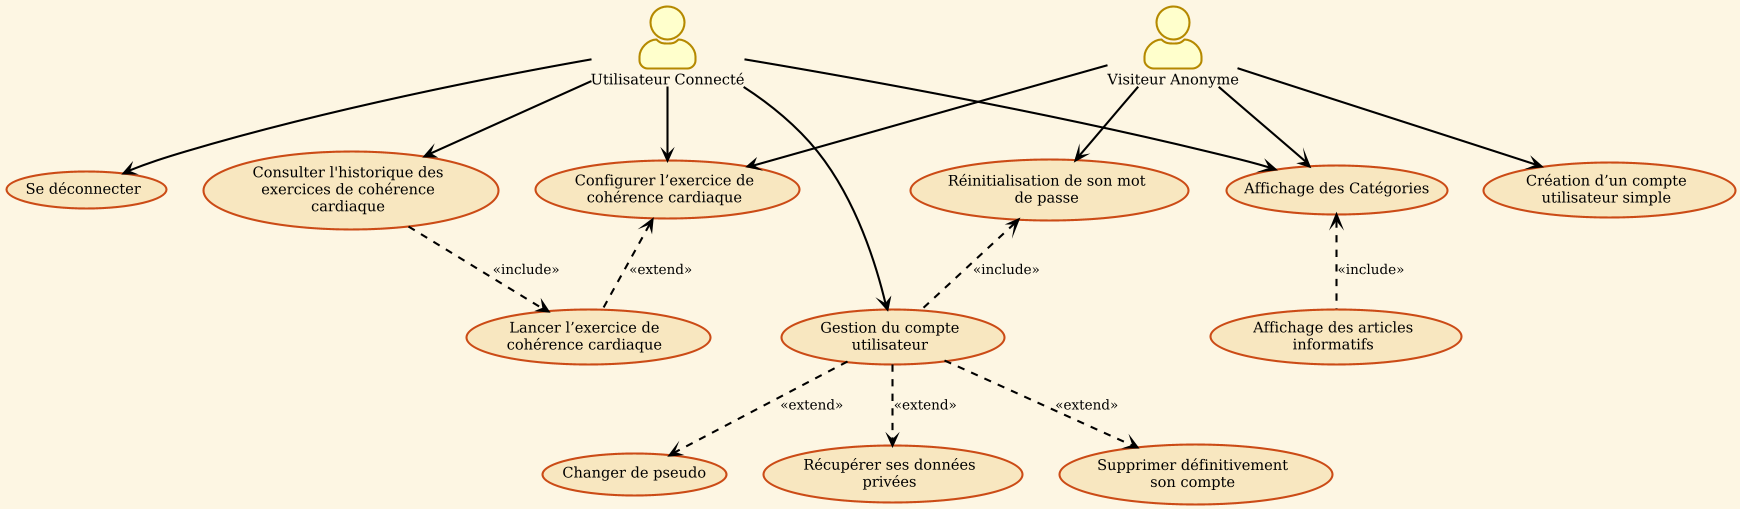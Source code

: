 @startuml

!theme sunlust


skinparam ArrowHeadColor black
skinparam ArrowColor black
skinparam Color black
skinparam actorStyle awesome

'left to right direction
actor "Visiteur Anonyme" as VA
actor "Utilisateur Connecté" as UC

usecase "Configurer l’exercice de cohérence cardiaque" as E1
usecase "Lancer l’exercice de cohérence cardiaque" as E2
usecase "Affichage des Catégories" as I1
usecase "Affichage des articles informatifs" as I4
usecase "Consulter l'historique des exercices de cohérence cardiaque" as I3
usecase "Création d’un compte utilisateur simple" as C1
usecase "Se déconnecter" as C6
usecase "Gestion du compte utilisateur" as C2
usecase "Réinitialisation de son mot de passe" as C5
usecase "Changer de pseudo" as C10
usecase "Récupérer ses données privées" as C8
usecase "Supprimer définitivement son compte" as C9

VA --> C1
VA --> E1
VA --> I1

UC --> C6
UC --> C2
UC --> I3
UC --> E1
UC --> I1

C2 ..> C8 : <<extend>>
C2 ..> C9 : <<extend>>
C2 ..> C10 : <<extend>>

E1 <.. E2 : <<extend>>
I3 ..> E2 : <<include>>

C5 <.. C2 : <<include>>
VA --> C5

I1 <.. I4 : <<include>>

newpage
!theme sunlust

skinparam ArrowHeadColor black
skinparam ArrowColor black
skinparam Color black
skinparam actorStyle awesome

actor "Administrateur" as Admin

usecase "Suppression d’un compte utilisateur" as C4
usecase "Désactivation d’un compte utilisateur" as C19
usecase "Supprimer une catégorie" as C13
usecase "Ajouter une catégorie" as C14
usecase "Lister les articles" as I2
usecase "Trier les articles en fonction des catégories" as C15
usecase "Créer un article" as C16
usecase "Supprimer un article" as C17
usecase "Lister les catégories" as C12
usecase "Modifier les catégories à un article" as C18
usecase "Lister les utilisateur" as C7
usecase "Création de comptes utilisateurs" as C3
usecase "Gerer les roles d'un compte" as C11

Admin --> C7
C7 ..> C4 : <<extend>>
C7 ..> C19 : <<extend>>
C7 .right.> C3 : <<extend>>
C7 ..> C11 : <<extend>>
Admin --> I2
I2 ..> C15 : <<extend>>
I2 .right.> C16 : <<extend>>
I2 .left.> C17 : <<extend>>
I2 ..> C18 : <<extend>>
Admin --> C12
C12 ..> C13 : <<extend>>
C12 ..> C14 : <<extend>>
@enduml